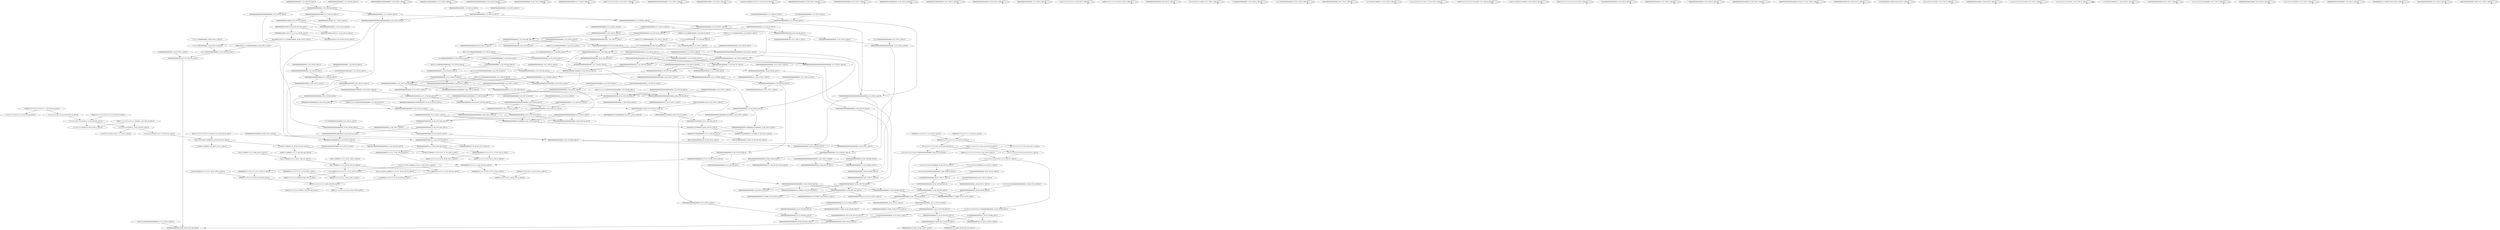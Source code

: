digraph G {
    "00000000010000000011010_20-42_COV:200_LEN:23" -> "0000100000000110100_25-43_COV:211_LEN:19";
    "1001111000001111111_29-47_COV:155_LEN:19" -> "0011110000011111111_30-48_COV:157_LEN:19";
    "1000000000000000000000_1-24_COV:19_LEN:22" -> "0000000000000000000000_5-28_COV:53_LEN:22";
    "1111100000000000000_9-27_COV:402_LEN:19" -> "1111000000000000000000_10-32_COV:24_LEN:22";
    "1111100000000000000_9-27_COV:402_LEN:19" -> "1111000000000000000_10-28_COV:403_LEN:19";
    "1111111100000000000_30-48_COV:11_LEN:19" -> "1111111000000000000_31-49_COV:75_LEN:19";
    "0000000000000000000000_10-32_COV:15_LEN:22" -> "0000000000000000000000000000_14-42_COV:22_LEN:28";
    "0000000001111111111111_32-54_COV:11_LEN:22" -> "0000011111111111111_36-55_COV:11_LEN:19";
    "0000000001111111111111_32-54_COV:11_LEN:22" -> "0000011111111111110000_36-58_COV:13_LEN:22";
    "100011111111111000000000000000000_1-33_COV:64_LEN:33" -> "0000000000000000000_16-34_COV:1233_LEN:19";
    "100011111111111000000000000000000_1-33_COV:64_LEN:33" -> "00000000000000000000000000000000_16-48_COV:30_LEN:32";
    "100001111111100000000000_1-24_COV:247_LEN:24" -> "1111111000000000000_7-25_COV:340_LEN:19";
    "0000000000000000000_11-29_COV:737_LEN:19" -> "0000000000000000000_12-30_COV:703_LEN:19";
    "0000000000000000000_11-29_COV:737_LEN:19" -> "00000000000000000000_12-32_COV:60_LEN:20";
    "0000000000000100000000000_15-39_COV:11_LEN:25" -> "0000000000000100000000000_15-39_COV:11_LEN:25";
    "1000000000000000000_14-33_COV:11_LEN:19" -> "0000000000000000000_16-34_COV:1233_LEN:19";
    "1000000000000000000_14-33_COV:11_LEN:19" -> "00000000000000000000000000000000_16-48_COV:30_LEN:32";
    "0000000000000000000_4-22_COV:601_LEN:19" -> "000000000000000000000000000000000000_5-41_COV:21_LEN:36";
    "0000000000000000000_4-22_COV:601_LEN:19" -> "0000000000000000000_5-23_COV:1007_LEN:19";
    "0000000000000000000_29-47_COV:711_LEN:19" -> "0000000000000000000_30-48_COV:726_LEN:19";
    "1001000000000000000000_1-24_COV:22_LEN:22" -> "0000000000000000000000_5-28_COV:53_LEN:22";
    "0000011111111111111110110_3-28_COV:13_LEN:25" -> "111111111111110110101_11-31_COV:157_LEN:21";
    "0000100000000110100_25-43_COV:211_LEN:19" -> "000100000000110100000_26-46_COV:214_LEN:21";
    "0000100000000110100_25-43_COV:211_LEN:19" -> "00010000000011010000000001110_26-55_COV:14_LEN:29";
    "000000000000000000000000_22-46_COV:59_LEN:24" -> "0000000000000000000_29-47_COV:711_LEN:19";
    "0010000000000000000_29-47_COV:12_LEN:19" -> "0100000000000000000_30-48_COV:188_LEN:19";
    "000000011000000000001_31-52_COV:13_LEN:21" -> "000000011000000000001_31-52_COV:13_LEN:21";
    "100001111111000000000000000_1-28_COV:25_LEN:27" -> "1110000000000000000_11-29_COV:439_LEN:19";
    "1000000001000000000000000_4-28_COV:20_LEN:25" -> "1000000001000000000000000_4-28_COV:20_LEN:25";
    "0000000000000000000_17-35_COV:1225_LEN:19" -> "0000000000000000000_18-36_COV:1175_LEN:19";
    "0000000000000000000_17-35_COV:1225_LEN:19" -> "00000000000000000010_18-37_COV:12_LEN:20";
    "1000000000000000000_4-23_COV:13_LEN:19" -> "0000000000000000000_5-24_COV:31_LEN:19";
    "000000000000000000000000000000_5-35_COV:29_LEN:30" -> "0000000000000000000_18-36_COV:1175_LEN:19";
    "000000000000000000000000000000_5-35_COV:29_LEN:30" -> "00000000000000000010_18-37_COV:12_LEN:20";
    "00000000000000000010_36-55_COV:20_LEN:20" -> "000000000000000010000_38-58_COV:140_LEN:21";
    "00000000000000000000_14-34_COV:11_LEN:20" -> "00000000000000000000_14-34_COV:11_LEN:20";
    "1000000000000000000_13-31_COV:471_LEN:19" -> "000000000000000000100000000_14-40_COV:14_LEN:27";
    "1000000000000000000_13-31_COV:471_LEN:19" -> "0000000000000000000000000000000000_14-48_COV:18_LEN:34";
    "1000000000000000000_13-31_COV:471_LEN:19" -> "0000000000000000000_14-32_COV:1156_LEN:19";
    "00000000000000000000000_14-37_COV:96_LEN:23" -> "00000000000000000000_19-39_COV:84_LEN:20";
    "000000000000000000000_6-27_COV:11_LEN:21" -> "000000000000000000000_6-27_COV:11_LEN:21";
    "0000000000000000001101000000_20-47_COV:15_LEN:28" -> "0000000011010000000_30-48_COV:252_LEN:19";
    "1000000000000000010_37-55_COV:123_LEN:19" -> "000000000000000010000_38-58_COV:140_LEN:21";
    "000011010111111000000000000_22-49_COV:15_LEN:27" -> "11111100000000000000001_32-54_COV:105_LEN:23";
    "11111111111101111110_9-28_COV:129_LEN:20" -> "11111111110111111010011_11-33_COV:161_LEN:23";
    "0000000000000000000_27-45_COV:633_LEN:19" -> "0000000000000000000_28-46_COV:653_LEN:19";
    "0000000000111111111_31-49_COV:145_LEN:19" -> "0000000001111111110111_32-53_COV:13_LEN:22";
    "0000000000111111111_31-49_COV:145_LEN:19" -> "000000000111111111111_32-52_COV:121_LEN:21";
    "00011111111111110111111010011110_4-36_COV:16_LEN:32" -> "1101111110100111100000111_19-43_COV:152_LEN:25";
    "00011111111111110111_4-24_COV:11_LEN:20" -> "00011111111111110111_4-24_COV:11_LEN:20";
    "11111111110111111010011_11-33_COV:161_LEN:23" -> "1111101111110100111_16-34_COV:161_LEN:19";
    "11111111110111111010011_11-33_COV:161_LEN:23" -> "1111101111110100110_16-34_COV:12_LEN:19";
    "0100000000000000000_30-48_COV:188_LEN:19" -> "1000000000000000000_31-49_COV:204_LEN:19";
    "1100111100000111111_28-46_COV:15_LEN:19" -> "1001111000001111111_29-47_COV:155_LEN:19";
    "000000000000000000000000000000000000_5-41_COV:21_LEN:36" -> "0000000000000000000_24-42_COV:658_LEN:19";
    "000000000000000000000000000000000000_5-41_COV:21_LEN:36" -> "00000000000000000000000000_24-50_COV:11_LEN:26";
    "0000000000000100000000000_27-52_COV:11_LEN:25" -> "0000000000000100000000000_27-52_COV:11_LEN:25";
    "0000010000000011010_23-42_COV:11_LEN:19" -> "0000100000000110100_25-43_COV:211_LEN:19";
    "0000000000000000000_20-38_COV:1106_LEN:19" -> "0000000000000000000_21-40_COV:12_LEN:19";
    "0000000000000000000_20-38_COV:1106_LEN:19" -> "0000000000000000000_21-39_COV:1104_LEN:19";
    "0000000000000000000_2-21_COV:24_LEN:19" -> "0000000000000000000_4-22_COV:601_LEN:19";
    "0000000000000000000_2-21_COV:24_LEN:19" -> "000000000000000000000000000000000000_4-40_COV:22_LEN:36";
    "0000000001111111110111_32-53_COV:13_LEN:22" -> "0000011111111101111_36-54_COV:21_LEN:19";
    "000000000000000000000000000_9-37_COV:22_LEN:27" -> "0000000000000000001101000000_20-47_COV:15_LEN:28";
    "000000000000000000000000000_9-37_COV:22_LEN:27" -> "0000000000000000000_20-38_COV:1106_LEN:19";
    "000000000000000000000000000_9-37_COV:22_LEN:27" -> "0000000000000000000000000000_20-48_COV:19_LEN:28";
    "0000000000000100000_5-23_COV:11_LEN:19" -> "0000000000000100000_5-23_COV:11_LEN:19";
    "0000000000000000000_10-28_COV:935_LEN:19" -> "0000000000000000000_11-29_COV:737_LEN:19";
    "0000000000000000000_10-28_COV:935_LEN:19" -> "000000000000000000100_11-31_COV:219_LEN:21";
    "0000000000000000000_10-28_COV:935_LEN:19" -> "000000000000000000000000000000000000_11-47_COV:22_LEN:36";
    "0000000000000000000000_5-27_COV:118_LEN:22" -> "0000000000000000000_9-28_COV:107_LEN:19";
    "0000000000000000000000_5-27_COV:118_LEN:22" -> "0000000000000000001_9-29_COV:12_LEN:19";
    "000000000000000000000000000000000000_4-40_COV:22_LEN:36" -> "000000000000000000111_23-43_COV:190_LEN:21";
    "000000000000000000000000000000000000_4-40_COV:22_LEN:36" -> "0000000000000000000_23-41_COV:660_LEN:19";
    "1010000000000000000_29-47_COV:177_LEN:19" -> "0100000000000000000_30-48_COV:188_LEN:19";
    "0000000000000000000_9-28_COV:107_LEN:19" -> "00000000000000000010000000_10-36_COV:37_LEN:26";
    "0000000000000000000_9-28_COV:107_LEN:19" -> "0000000000000000000000_10-32_COV:68_LEN:22";
    "1000000000000000000_4-23_COV:13_LEN:19" -> "00000000000000000000000_5-28_COV:32_LEN:23";
    "010011000000111111111111_28-52_COV:13_LEN:24" -> "0000001111111111111_35-53_COV:132_LEN:19";
    "111010011000000111111111_25-49_COV:12_LEN:24" -> "111010011000000111111111_25-49_COV:12_LEN:24";
    "1000011111111000000000000000000_1-32_COV:36_LEN:31" -> "0000000000000000000000_14-36_COV:122_LEN:22";
    "01111000001111111111111_31-54_COV:13_LEN:23" -> "0000011111111111111_36-55_COV:11_LEN:19";
    "01111000001111111111111_31-54_COV:13_LEN:23" -> "0000011111111111110000_36-58_COV:13_LEN:22";
    "0000000000000000000_1-20_COV:16_LEN:19" -> "0000000000000000000_2-21_COV:24_LEN:19";
    "0000000000000000000000_6-28_COV:29_LEN:22" -> "0000000000000000000000_10-32_COV:15_LEN:22";
    "0000000000000000000000_6-28_COV:29_LEN:22" -> "000000000000000000100_10-31_COV:11_LEN:21";
    "1000000000000000000_1-20_COV:30_LEN:19" -> "000000000000000000000_2-23_COV:54_LEN:21";
    "000000000000100000000_19-39_COV:11_LEN:21" -> "000000000000100000000_19-39_COV:11_LEN:21";
    "0000000000001000011010_9-30_COV:106_LEN:22" -> "00000000100001101011111_13-35_COV:80_LEN:23";
    "0000000000001000011010_9-30_COV:106_LEN:22" -> "0000000010000110101111_13-35_COV:13_LEN:22";
    "1100000000000000000_12-30_COV:447_LEN:19" -> "1000000000000000000_13-31_COV:471_LEN:19";
    "000000000000000000000_34-55_COV:11_LEN:21" -> "000000000000000000000_34-55_COV:11_LEN:21";
    "0000000000010000000000_14-35_COV:13_LEN:22" -> "0000000000010000000000_14-35_COV:13_LEN:22";
    "0000000000100000000000_16-37_COV:11_LEN:22" -> "0000000000100000000000_16-37_COV:11_LEN:22";
    "0000000000000000000_3-21_COV:445_LEN:19" -> "0000000000000000000_4-22_COV:601_LEN:19";
    "0000000000000000000_3-21_COV:445_LEN:19" -> "000000000000000000000000000000000000_4-40_COV:22_LEN:36";
    "0000111111111111111101_4-26_COV:13_LEN:22" -> "11111111111111110110_9-28_COV:151_LEN:20";
    "0000111111111111111101_4-26_COV:13_LEN:22" -> "111111111111111101111100000000000000000_9-48_COV:16_LEN:39";
    "0000000000000000000000_14-36_COV:122_LEN:22" -> "0000000000000000000_19-37_COV:1279_LEN:19";
    "0000000000000000000000_14-36_COV:122_LEN:22" -> "00000000000000000000000000000_19-48_COV:14_LEN:29";
    "1000000000000000000_31-49_COV:204_LEN:19" -> "000000000000000000111110000_32-58_COV:56_LEN:27";
    "1000000000000000000_31-49_COV:204_LEN:19" -> "0000000000000000000_32-50_COV:618_LEN:19";
    "000011111111111110111111010011_3-33_COV:16_LEN:30" -> "1111101111110100111_16-34_COV:161_LEN:19";
    "000011111111111110111111010011_3-33_COV:16_LEN:30" -> "1111101111110100110_16-34_COV:12_LEN:19";
    "1000000000000000000_5-23_COV:16_LEN:19" -> "0000000000000000000000_6-28_COV:29_LEN:22";
    "1000000000000000000_5-23_COV:16_LEN:19" -> "0000000000000000000_6-24_COV:1031_LEN:19";
    "111000000000000000000_33-53_COV:15_LEN:21" -> "00000000000000000010_36-55_COV:20_LEN:20";
    "111000000000000000000_33-53_COV:15_LEN:21" -> "00000000000000000000000_36-58_COV:226_LEN:23";
    "000000000000000000100000000_22-48_COV:221_LEN:27" -> "00000000010000000000_31-50_COV:223_LEN:20";
    "00000000000000010000000_14-36_COV:219_LEN:23" -> "0000000000100000000_19-37_COV:246_LEN:19";
    "0000000000000000000_16-34_COV:1233_LEN:19" -> "0000000000000000000_17-35_COV:1225_LEN:19";
    "0000000000000000000_16-34_COV:1233_LEN:19" -> "00000000000000000000000_17-40_COV:19_LEN:23";
    "00000000000000000000_19-39_COV:11_LEN:20" -> "00000000000000000000_19-39_COV:11_LEN:20";
    "1001000000000000000000_1-23_COV:22_LEN:22" -> "0000000000000000000000_5-27_COV:118_LEN:22";
    "0000000000100000000_3-21_COV:11_LEN:19" -> "0000000000100000000_3-21_COV:11_LEN:19";
    "0000000110100000000001_31-52_COV:245_LEN:22" -> "000110100000000001110000_35-58_COV:223_LEN:24";
    "0000000110100000000001_31-52_COV:245_LEN:22" -> "000110100000000001100_35-56_COV:15_LEN:21";
    "0111111111111011111_6-26_COV:11_LEN:19" -> "0111111111111011111_6-26_COV:11_LEN:19";
    "0000001111111111111_35-53_COV:132_LEN:19" -> "0000011111111111111_36-54_COV:283_LEN:19";
    "0000000000000000000_31-49_COV:464_LEN:19" -> "000000000000000000111110000_32-58_COV:56_LEN:27";
    "0000000000000000000_31-49_COV:464_LEN:19" -> "0000000000000000000_32-50_COV:618_LEN:19";
    "00000000000000000000000_3-26_COV:20_LEN:23" -> "000000000000000000000000000000000000_9-45_COV:22_LEN:36";
    "00000000000000000000000_3-26_COV:20_LEN:23" -> "0000000000000000000_9-27_COV:1028_LEN:19";
    "0001111000001111111_29-47_COV:11_LEN:19" -> "0011110000011111111_30-48_COV:157_LEN:19";
    "0000011101111111110_36-55_COV:11_LEN:19" -> "0000011101111111110_36-55_COV:11_LEN:19";
    "11000000000000000000_12-32_COV:38_LEN:20" -> "00000000000000000000000_14-37_COV:96_LEN:23";
    "001111111111111111101_6-26_COV:164_LEN:21" -> "11111111111111110110_9-28_COV:151_LEN:20";
    "001111111111111111101_6-26_COV:164_LEN:21" -> "111111111111111101111100000000000000000_9-48_COV:16_LEN:39";
    "00000000000000000010000000_10-36_COV:37_LEN:26" -> "0000000000100000000_19-37_COV:246_LEN:19";
    "00000000000000000000000000000_3-32_COV:18_LEN:29" -> "0000000000000000000000000_14-39_COV:38_LEN:25";
    "1101001111000001111_26-44_COV:142_LEN:19" -> "10100111100000111111_27-46_COV:140_LEN:20";
    "1101001111000001111_26-44_COV:142_LEN:19" -> "101001111000001111111111111_27-54_COV:13_LEN:27";
    "11111100000000000000001_32-54_COV:105_LEN:23" -> "1000000000000000010_37-55_COV:123_LEN:19";
    "0000000000000000000_18-36_COV:1175_LEN:19" -> "0000000000000000000_19-37_COV:1279_LEN:19";
    "0000000000000000000_18-36_COV:1175_LEN:19" -> "00000000000000000000000000000_19-48_COV:14_LEN:29";
    "0100000000000000001_36-54_COV:11_LEN:19" -> "1000000000000000010_37-55_COV:123_LEN:19";
    "1000000111111111111_1-19_COV:23_LEN:19" -> "0000001111111111111111_2-23_COV:132_LEN:22";
    "0000000000000000000_18-37_COV:11_LEN:19" -> "0000000000000000001101000000_20-47_COV:15_LEN:28";
    "0000000000000000000_18-37_COV:11_LEN:19" -> "0000000000000000000_20-38_COV:1106_LEN:19";
    "0000000000000000000_18-37_COV:11_LEN:19" -> "0000000000000000000000000000_20-48_COV:19_LEN:28";
    "00000000000000000000000_14-37_COV:97_LEN:23" -> "000000000000000000000_19-40_COV:84_LEN:21";
    "1111110110101000000000000000_19-46_COV:150_LEN:28" -> "1010000000000000000_29-47_COV:177_LEN:19";
    "0000000000000000000_28-46_COV:653_LEN:19" -> "0000000000000000000_29-47_COV:711_LEN:19";
    "0000000000000000000000_3-25_COV:16_LEN:22" -> "000000000000000000100_8-28_COV:17_LEN:21";
    "0000000000000000000000_3-25_COV:16_LEN:22" -> "00000000000000000000_8-28_COV:19_LEN:20";
    "0000000000000000000000_3-25_COV:16_LEN:22" -> "0000000000000000000_8-26_COV:1036_LEN:19";
    "000000000000000000111_23-43_COV:190_LEN:21" -> "0000000000000001111_26-44_COV:164_LEN:19";
    "000000000000000000111_23-43_COV:190_LEN:21" -> "0000000000000001110_26-44_COV:19_LEN:19";
    "0000000000000001111_26-44_COV:164_LEN:19" -> "0000000000000011111111_27-48_COV:148_LEN:22";
    "0000000000000001111_26-44_COV:164_LEN:19" -> "000000000000001111111111111_27-54_COV:15_LEN:27";
    "0000000000000000000_8-28_COV:11_LEN:19" -> "0000000000000000000_8-28_COV:11_LEN:19";
    "11111000000000000000000_9-32_COV:15_LEN:23" -> "0000000000000000000000000_14-39_COV:38_LEN:25";
    "1111111101111110100_12-31_COV:11_LEN:19" -> "1111111101111110100_12-31_COV:11_LEN:19";
    "0000000000000000000000_14-37_COV:13_LEN:22" -> "00000000000000000000_19-39_COV:84_LEN:20";
    "0000000000000000000_24-42_COV:658_LEN:19" -> "0000000000000000000_25-43_COV:661_LEN:19";
    "1110000000000000000_11-30_COV:11_LEN:19" -> "1110000000000000000_11-30_COV:11_LEN:19";
    "1111100000000000000010_33-55_COV:12_LEN:22" -> "1111100000000000000010_33-55_COV:12_LEN:22";
    "0000100000000000000_29-47_COV:11_LEN:19" -> "0000100000000000000_29-47_COV:11_LEN:19";
    "1000000000000000000_4-23_COV:12_LEN:19" -> "000000000000000000000000000000_5-35_COV:29_LEN:30";
    "1111101001110000011_23-42_COV:11_LEN:19" -> "1111101001110000011_23-42_COV:11_LEN:19";
    "1000000000000000000_1-19_COV:167_LEN:19" -> "0000000000000000000_2-20_COV:356_LEN:19";
    "0000000000000000000_30-49_COV:28_LEN:19" -> "000000000000000000111110000_32-58_COV:56_LEN:27";
    "0000000000000000000_30-49_COV:28_LEN:19" -> "0000000000000000000_32-50_COV:618_LEN:19";
    "00000000000000000000_3-23_COV:15_LEN:20" -> "0000000000000000000_5-24_COV:31_LEN:19";
    "0000011111111111111_36-54_COV:283_LEN:19" -> "0000111111111111110000_37-58_COV:140_LEN:22";
    "0000011111111111111_36-54_COV:283_LEN:19" -> "0000111111111111111110_37-58_COV:85_LEN:22";
    "1101111110100111100000111_19-43_COV:152_LEN:25" -> "1101001111000001110_26-44_COV:11_LEN:19";
    "1101111110100111100000111_19-43_COV:152_LEN:25" -> "1101001111000001111_26-44_COV:142_LEN:19";
    "000000000000000000000000_3-27_COV:18_LEN:24" -> "0000000000000000000_10-28_COV:935_LEN:19";
    "000000000000000000000000_3-27_COV:18_LEN:24" -> "0000000000000000000000_10-32_COV:59_LEN:22";
    "000000000000000000000000_3-27_COV:18_LEN:24" -> "0000000000000000001_10-29_COV:62_LEN:19";
    "0000000000000000000000_5-28_COV:53_LEN:22" -> "000000000000000000000000000_9-37_COV:22_LEN:27";
    "0000000000000000000000_5-28_COV:53_LEN:22" -> "000000000000000000100000000_9-37_COV:20_LEN:27";
    "0000000000000000000_30-48_COV:726_LEN:19" -> "0000000000000000000_31-49_COV:464_LEN:19";
    "0000000000000000000_30-48_COV:726_LEN:19" -> "0000000000000000001_31-49_COV:256_LEN:19";
    "0000000000000000000_30-48_COV:726_LEN:19" -> "000000000000000000111110000_31-58_COV:19_LEN:27";
    "0000000000000000000_30-48_COV:726_LEN:19" -> "0000000000000000000_31-50_COV:11_LEN:19";
    "101111110100111000001111111111_20-50_COV:13_LEN:30" -> "111000001111111111111_33-53_COV:145_LEN:21";
    "0000000000000001111000_36-57_COV:233_LEN:22" -> "0000000000011110001_40-58_COV:47_LEN:19";
    "0000000000000001111000_36-57_COV:233_LEN:22" -> "0000000000011110000_40-58_COV:154_LEN:19";
    "0000000000000000000_26-44_COV:636_LEN:19" -> "0000000000000000000_27-45_COV:633_LEN:19";
    "0000000000000000000_26-44_COV:636_LEN:19" -> "0000000000000000000000_27-49_COV:15_LEN:22";
    "0000000000000000000_13-31_COV:691_LEN:19" -> "000000000000000000100000000_14-40_COV:14_LEN:27";
    "0000000000000000000_13-31_COV:691_LEN:19" -> "0000000000000000000000000000000000_14-48_COV:18_LEN:34";
    "0000000000000000000_13-31_COV:691_LEN:19" -> "0000000000000000000_14-32_COV:1156_LEN:19";
    "00000000100001101011111_13-35_COV:80_LEN:23" -> "0001000011010111110_18-36_COV:18_LEN:19";
    "00000000100001101011111_13-35_COV:80_LEN:23" -> "0001000011010111111100000000000_18-48_COV:57_LEN:31";
    "0000000000000000000_5-23_COV:1007_LEN:19" -> "0000000000000000000000_6-28_COV:29_LEN:22";
    "0000000000000000000_5-23_COV:1007_LEN:19" -> "0000000000000000000_6-24_COV:1031_LEN:19";
    "0000000000000000000_7-25_COV:1048_LEN:19" -> "000000000000000000100_8-28_COV:17_LEN:21";
    "0000000000000000000_7-25_COV:1048_LEN:19" -> "00000000000000000000_8-28_COV:19_LEN:20";
    "0000000000000000000_7-25_COV:1048_LEN:19" -> "0000000000000000000_8-26_COV:1036_LEN:19";
    "11111111111011010100000_14-36_COV:129_LEN:23" -> "1111110110101000000000000000_19-46_COV:150_LEN:28";
    "0000000000000000000_12-30_COV:703_LEN:19" -> "0000000000000000000_13-31_COV:691_LEN:19";
    "0000000000000000000_12-30_COV:703_LEN:19" -> "000000000000000000000000000000000_13-46_COV:17_LEN:33";
    "1111111110111111110111_12-34_COV:12_LEN:22" -> "1111111110111111110111_12-34_COV:12_LEN:22";
    "0000000011010000000_30-48_COV:252_LEN:19" -> "0000000110100000001111110000_31-58_COV:21_LEN:28";
    "0000000011010000000_30-48_COV:252_LEN:19" -> "0000000110100000000001_31-52_COV:245_LEN:22";
    "0000000000000000000000_30-52_COV:15_LEN:22" -> "0000000000000000000_35-53_COV:268_LEN:19";
    "00000000000000000011111111_22-48_COV:16_LEN:26" -> "0000000000111111111_31-49_COV:145_LEN:19";
    "0000000000000000000_33-51_COV:383_LEN:19" -> "0000000000000000000_34-52_COV:264_LEN:19";
    "0000000000000000000_33-51_COV:383_LEN:19" -> "0000000000000000001110000_34-58_COV:94_LEN:25";
    "1111110000000000000_8-26_COV:366_LEN:19" -> "1111100000000000000_9-27_COV:402_LEN:19";
    "000001000000000000000000_5-28_COV:13_LEN:24" -> "0000000000000000000_11-29_COV:737_LEN:19";
    "000001000000000000000000_5-28_COV:13_LEN:24" -> "000000000000000000100_11-31_COV:219_LEN:21";
    "000001000000000000000000_5-28_COV:13_LEN:24" -> "000000000000000000000000000000000000_11-47_COV:22_LEN:36";
    "00000000000100000000_28-48_COV:12_LEN:20" -> "00000000010000000000_31-50_COV:223_LEN:20";
    "0000000000000000000000_14-37_COV:12_LEN:22" -> "000000000000000000000_19-40_COV:84_LEN:21";
    "0000000000000000000000000000_14-42_COV:22_LEN:28" -> "0000000000000000000_25-43_COV:661_LEN:19";
    "111111111111110110101_11-31_COV:157_LEN:21" -> "11111111111011010100000_14-36_COV:129_LEN:23";
    "111111111111110110101_11-31_COV:157_LEN:21" -> "1111111111101101011111000000000000000_14-50_COV:48_LEN:37";
    "1111000000000000000000_10-32_COV:24_LEN:22" -> "00000000000000000000000_14-37_COV:97_LEN:23";
    "11111111111111110110_9-28_COV:151_LEN:20" -> "111111111111110110101_11-31_COV:157_LEN:21";
    "0000011111111111111110110101_3-31_COV:14_LEN:28" -> "0000011111111111111110110101_3-31_COV:14_LEN:28";
    "0000000111111111111_1-19_COV:52_LEN:19" -> "0000001111111111111111_2-23_COV:132_LEN:22";
    "0000000000000000000_23-41_COV:660_LEN:19" -> "0000000000000000000_24-42_COV:658_LEN:19";
    "0000000000000000000_23-41_COV:660_LEN:19" -> "00000000000000000000000000_24-50_COV:11_LEN:26";
    "11111000000000000000000_9-32_COV:13_LEN:23" -> "0000000000000000000000000000_14-42_COV:22_LEN:28";
    "11110111111010011110_17-36_COV:151_LEN:20" -> "1101111110100111100000111_19-43_COV:152_LEN:25";
    "0000000000000000000_21-40_COV:70_LEN:19" -> "00000000000000000011111111_22-48_COV:16_LEN:26";
    "0000000000000000000_21-40_COV:70_LEN:19" -> "00000000000000000000000000_22-48_COV:50_LEN:26";
    "0000000000000000000_19-37_COV:1279_LEN:19" -> "0000000000000000001101000000_20-47_COV:15_LEN:28";
    "0000000000000000000_19-37_COV:1279_LEN:19" -> "0000000000000000000_20-38_COV:1106_LEN:19";
    "0000000000000000000_19-37_COV:1279_LEN:19" -> "0000000000000000000000000000_20-48_COV:19_LEN:28";
    "11111111011010100000_16-36_COV:11_LEN:20" -> "1111110110101000000000000000_19-46_COV:150_LEN:28";
    "1110000000000000000_11-29_COV:439_LEN:19" -> "1100000000000000000_12-30_COV:447_LEN:19";
    "1110000000000000000_11-29_COV:439_LEN:19" -> "11000000000000000000_12-32_COV:38_LEN:20";
    "00000000000000000100000000110100000_11-46_COV:21_LEN:35" -> "1000000001101000000_29-47_COV:240_LEN:19";
    "1111000000000000000_10-28_COV:403_LEN:19" -> "1110000000000000000_11-29_COV:439_LEN:19";
    "111011111010011110000011_18-42_COV:11_LEN:24" -> "111011111010011110000011_18-42_COV:11_LEN:24";
    "1111101111110100111_16-34_COV:161_LEN:19" -> "11110111111010011100_17-37_COV:12_LEN:20";
    "1111101111110100111_16-34_COV:161_LEN:19" -> "11110111111010011110_17-36_COV:151_LEN:20";
    "000011111111111111110_4-25_COV:11_LEN:21" -> "000011111111111111110_4-25_COV:11_LEN:21";
    "00100000000000000000_5-24_COV:12_LEN:20" -> "00100000000000000000_5-24_COV:12_LEN:20";
    "0000000000000001000_15-33_COV:11_LEN:19" -> "0000000000000001000_15-33_COV:11_LEN:19";
    "1111111000000000000_7-25_COV:340_LEN:19" -> "1111110000000000000_8-26_COV:366_LEN:19";
    "1111111000000000000_7-25_COV:340_LEN:19" -> "1111110000000000000_8-27_COV:11_LEN:19";
    "0000000000000000000000000_14-39_COV:38_LEN:25" -> "000000000000000000100000000_22-48_COV:221_LEN:27";
    "0000000000000000000000000_14-39_COV:38_LEN:25" -> "0000000000000000000_22-40_COV:853_LEN:19";
    "0000000000000000001_31-49_COV:256_LEN:19" -> "00000000000000000111110_32-55_COV:13_LEN:23";
    "0000000000000000001_31-49_COV:256_LEN:19" -> "000000000000000001011110000_32-58_COV:25_LEN:27";
    "0000000000000000001_31-49_COV:256_LEN:19" -> "000000000000000001111110000_32-58_COV:215_LEN:27";
    "000000000000000000000000000000_3-33_COV:19_LEN:30" -> "0000000000000000000_16-34_COV:1233_LEN:19";
    "000000000000000000000000000000_3-33_COV:19_LEN:30" -> "00000000000000000000000000000000_16-48_COV:30_LEN:32";
    "000000000000000000000000000_5-32_COV:17_LEN:27" -> "0000000000000000001000000000_15-42_COV:14_LEN:28";
    "000000000000000000000000000_5-32_COV:17_LEN:27" -> "0000000000000000000_15-33_COV:1168_LEN:19";
    "000000000000000000000000000_5-32_COV:17_LEN:27" -> "000000000000000000000_15-36_COV:12_LEN:21";
    "100001111111000000000000_1-25_COV:21_LEN:24" -> "1111110000000000000_8-26_COV:366_LEN:19";
    "100001111111000000000000_1-25_COV:21_LEN:24" -> "1111110000000000000_8-27_COV:11_LEN:19";
    "0000000000000000000_22-40_COV:853_LEN:19" -> "000000000000000000111_23-43_COV:190_LEN:21";
    "0000000000000000000_22-40_COV:853_LEN:19" -> "0000000000000000000_23-41_COV:660_LEN:19";
    "10100111100000111111_27-46_COV:140_LEN:20" -> "1001111000001111111_29-47_COV:155_LEN:19";
    "0000000000000000000_14-33_COV:12_LEN:19" -> "0000000000000000000_14-33_COV:12_LEN:19";
    "11111101101000000000000000000_19-48_COV:16_LEN:29" -> "0000000000000000000_30-49_COV:28_LEN:19";
    "0000000000000100001_8-26_COV:134_LEN:19" -> "0000000000001000011010_9-30_COV:106_LEN:22";
    "0000000000000100001_8-26_COV:134_LEN:19" -> "00000000000010000111_9-29_COV:15_LEN:20";
    "000100000000110100000_26-46_COV:214_LEN:21" -> "1000000001101000000_29-47_COV:240_LEN:19";
    "000000000000001000000_14-36_COV:11_LEN:21" -> "000000000000001000000_14-36_COV:11_LEN:21";
    "0000000000000000000000_10-32_COV:59_LEN:22" -> "00000000000000000000000_14-37_COV:97_LEN:23";
    "100100000000000000000_1-21_COV:127_LEN:21" -> "1000000000000000000_4-22_COV:362_LEN:19";
    "0000000000100000000_19-37_COV:246_LEN:19" -> "00000000010000000011010_20-42_COV:200_LEN:23";
    "0000000000100000000_19-37_COV:246_LEN:19" -> "00000000010000000000_20-39_COV:16_LEN:20";
    "0000000000100000000_19-37_COV:246_LEN:19" -> "00000000010000000010100000000001110_20-55_COV:14_LEN:35";
    "00000000000000000100001101011111_3-35_COV:22_LEN:32" -> "00000000000000000100001101011111_3-35_COV:22_LEN:32";
    "0001111111000000000000000000_3-31_COV:18_LEN:28" -> "000000000000000000100000000_14-40_COV:14_LEN:27";
    "0001111111000000000000000000_3-31_COV:18_LEN:28" -> "0000000000000000000000000000000000_14-48_COV:18_LEN:34";
    "0001111111000000000000000000_3-31_COV:18_LEN:28" -> "0000000000000000000_14-32_COV:1156_LEN:19";
    "00000000000000000000_3-23_COV:19_LEN:20" -> "000000000000000000000000000000_5-35_COV:29_LEN:30";
    "00000000000100001010_10-30_COV:11_LEN:20" -> "00000000000100001010_10-30_COV:11_LEN:20";
    "11010000000001110000_38-58_COV:11_LEN:20" -> "11010000000001110000_38-58_COV:11_LEN:20";
    "1111111101111101001_13-32_COV:11_LEN:19" -> "1111111101111101001_13-32_COV:11_LEN:19";
    "0000000000001000000_18-36_COV:11_LEN:19" -> "0000000000001000000_18-36_COV:11_LEN:19";
    "0001111110000000000000000_3-29_COV:19_LEN:25" -> "1100000000000000000_12-30_COV:447_LEN:19";
    "0001111110000000000000000_3-29_COV:19_LEN:25" -> "11000000000000000000_12-32_COV:38_LEN:20";
    "1111111111111110110101_9-31_COV:11_LEN:22" -> "1111111111111110110101_9-31_COV:11_LEN:22";
    "0011110000011111111_30-48_COV:157_LEN:19" -> "01111000001111111111111_31-54_COV:13_LEN:23";
    "0011110000011111111_30-48_COV:157_LEN:19" -> "01111000001111111111_31-50_COV:141_LEN:20";
    "0000001111111111111111_2-23_COV:132_LEN:22" -> "00111111111111111101_6-26_COV:11_LEN:20";
    "0000001111111111111111_2-23_COV:132_LEN:22" -> "001111111111111111101_6-26_COV:164_LEN:21";
    "0000111111111111101111110_3-28_COV:15_LEN:25" -> "11111111110111111010011_11-33_COV:161_LEN:23";
    "111111111111110110101_10-31_COV:11_LEN:21" -> "111111111111110110101_10-31_COV:11_LEN:21";
    "10000111111100000000000_1-24_COV:18_LEN:23" -> "1111111000000000000_7-25_COV:340_LEN:19";
    "111000001111111111111_33-53_COV:145_LEN:21" -> "0000011111111111111_36-54_COV:283_LEN:19";
    "00000000000000000000000000000000_16-48_COV:30_LEN:32" -> "0000000000000000000000_30-52_COV:15_LEN:22";
    "00000000000000000000000000000000_16-48_COV:30_LEN:32" -> "000000000000000000111_30-51_COV:11_LEN:21";
    "1000001111111110111_35-53_COV:11_LEN:19" -> "0000011111111101111_36-54_COV:21_LEN:19";
    "0000000000000000000_35-53_COV:268_LEN:19" -> "00000000000000000010_36-55_COV:20_LEN:20";
    "0000000000000000000_35-53_COV:268_LEN:19" -> "00000000000000000000000_36-58_COV:226_LEN:23";
    "0000000000000000000_4-23_COV:16_LEN:19" -> "00000000000000000000000_5-28_COV:32_LEN:23";
    "0000000000000000000_32-50_COV:618_LEN:19" -> "0000000000000000000_33-52_COV:11_LEN:19";
    "0000000000000000000_32-50_COV:618_LEN:19" -> "0000000000000000000_33-51_COV:383_LEN:19";
    "0000000000000000000_32-50_COV:618_LEN:19" -> "0000000000000000001_33-51_COV:219_LEN:19";
    "0000000000000000001_33-51_COV:219_LEN:19" -> "0000000000000000011_34-52_COV:204_LEN:19";
    "0000000000000000001_33-51_COV:219_LEN:19" -> "000000000000000001110000_34-58_COV:14_LEN:24";
    "000000000000000000000000000000000000_9-45_COV:22_LEN:36" -> "0000000000000000000_28-46_COV:653_LEN:19";
    "01111000001111111111_31-50_COV:141_LEN:20" -> "111000001111111111111_33-53_COV:145_LEN:21";
    "11110100110000001111_24-44_COV:11_LEN:20" -> "11110100110000001111_24-44_COV:11_LEN:20";
    "0000000000000000000_14-32_COV:1156_LEN:19" -> "0000000000000000001000000000_15-42_COV:14_LEN:28";
    "0000000000000000000_14-32_COV:1156_LEN:19" -> "0000000000000000000_15-33_COV:1168_LEN:19";
    "0000000000000000000_14-32_COV:1156_LEN:19" -> "000000000000000000000_15-36_COV:12_LEN:21";
    "1101000000000000000_34-52_COV:11_LEN:19" -> "1101000000000000000_34-52_COV:11_LEN:19";
    "11111111110110101000000_14-37_COV:11_LEN:23" -> "11111111110110101000000_14-37_COV:11_LEN:23";
    "000000000000000000100_11-31_COV:219_LEN:21" -> "00000000000000010000000_14-36_COV:219_LEN:23";
    "1000000000000000000_1-20_COV:11_LEN:19" -> "0000000000000000000_2-21_COV:24_LEN:19";
    "0000000000000011111111_27-48_COV:148_LEN:22" -> "0000000000111111111_31-49_COV:145_LEN:19";
    "1010111110000000000000000010_27-55_COV:17_LEN:28" -> "000000000000000010000_38-58_COV:140_LEN:21";
    "000000000000000000100000000_9-37_COV:20_LEN:27" -> "00000000010000000011010_20-42_COV:200_LEN:23";
    "000000000000000000100000000_9-37_COV:20_LEN:27" -> "00000000010000000000_20-39_COV:16_LEN:20";
    "000000000000000000100000000_9-37_COV:20_LEN:27" -> "00000000010000000010100000000001110_20-55_COV:14_LEN:35";
    "00000000000000000000000000_22-48_COV:50_LEN:26" -> "0000000000000000000_31-49_COV:464_LEN:19";
    "00000000000000000000000000_22-48_COV:50_LEN:26" -> "0000000000000000001_31-49_COV:256_LEN:19";
    "00000000000000000000000000_22-48_COV:50_LEN:26" -> "000000000000000000111110000_31-58_COV:19_LEN:27";
    "00000000000000000000000000_22-48_COV:50_LEN:26" -> "0000000000000000000_31-50_COV:11_LEN:19";
    "101001111000001111111111111_27-54_COV:13_LEN:27" -> "0000011111111111110_36-55_COV:14_LEN:19";
    "101001111000001111111111111_27-54_COV:13_LEN:27" -> "0000011111111111111110_36-58_COV:12_LEN:22";
    "00000000000000100000_25-45_COV:11_LEN:20" -> "00000000000000100000_25-45_COV:11_LEN:20";
    "1111111111111010101_12-31_COV:11_LEN:19" -> "1111111111111010101_12-31_COV:11_LEN:19";
    "0000000000010000000000_7-28_COV:11_LEN:22" -> "0000000000010000000000_7-28_COV:11_LEN:22";
    "000000000000000000000000000000000000_11-47_COV:22_LEN:36" -> "0000000000000000000_30-48_COV:726_LEN:19";
    "0000000000000000000_25-43_COV:661_LEN:19" -> "0000000000000000000_26-44_COV:636_LEN:19";
    "0000000000000000000_25-43_COV:661_LEN:19" -> "0000000000000000000000_26-48_COV:36_LEN:22";
    "000111111100000000000000_3-27_COV:20_LEN:24" -> "1111000000000000000000_10-32_COV:24_LEN:22";
    "000111111100000000000000_3-27_COV:20_LEN:24" -> "1111000000000000000_10-28_COV:403_LEN:19";
    "1000000000000000100_13-31_COV:14_LEN:19" -> "00000000000000010000000_14-36_COV:219_LEN:23";
    "00000000000111110000_38-58_COV:13_LEN:20" -> "00000000000111110000_38-58_COV:13_LEN:20";
    "00000000000000000010000_3-25_COV:133_LEN:23" -> "0000000000000100001_8-27_COV:12_LEN:19";
    "00000000000000000010000_3-25_COV:133_LEN:23" -> "0000000000000100001_8-26_COV:134_LEN:19";
    "001111110100000000000000000_4-30_COV:16_LEN:27" -> "1000000000000000000_13-31_COV:471_LEN:19";
    "000000000111111111111_32-52_COV:121_LEN:21" -> "0000001111111111111_35-53_COV:132_LEN:19";
    "0000000000000000000_21-39_COV:1104_LEN:19" -> "000000000000000000100000000_22-48_COV:221_LEN:27";
    "0000000000000000000_21-39_COV:1104_LEN:19" -> "0000000000000000000_22-40_COV:853_LEN:19";
    "0000000000000000000_8-27_COV:12_LEN:19" -> "0000000000000000000_8-27_COV:12_LEN:19";
    "0000000000000000000_29-48_COV:12_LEN:19" -> "0000000000000000000_30-49_COV:28_LEN:19";
    "111111111111110110101_10-31_COV:11_LEN:21" -> "111111111111110110101_10-31_COV:11_LEN:21";
    "00000000000000000000000000_3-29_COV:21_LEN:26" -> "0000000000000000000_12-30_COV:703_LEN:19";
    "00000000000000000000000000_3-29_COV:21_LEN:26" -> "00000000000000000000_12-32_COV:60_LEN:20";
    "00000000000000000000_12-32_COV:60_LEN:20" -> "00000000000000000000000_14-37_COV:96_LEN:23";
    "1101000000000000000_28-46_COV:14_LEN:19" -> "1010000000000000000_29-47_COV:177_LEN:19";
    "0000000000000000011000000011010000000_11-48_COV:23_LEN:37" -> "0000000110100000001111110000_31-58_COV:21_LEN:28";
    "0000000000000000011000000011010000000_11-48_COV:23_LEN:37" -> "0000000110100000000001_31-52_COV:245_LEN:22";
    "0000000000000000111_35-53_COV:200_LEN:19" -> "0000000000000001110_36-55_COV:12_LEN:19";
    "0000000000000000111_35-53_COV:200_LEN:19" -> "0000000000000001111000_36-57_COV:233_LEN:22";
    "000000000000001111111111111_27-54_COV:15_LEN:27" -> "0000011111111111110_36-55_COV:14_LEN:19";
    "000000000000001111111111111_27-54_COV:15_LEN:27" -> "0000011111111111111110_36-58_COV:12_LEN:22";
    "111111111111111101111100000000000000000_9-48_COV:16_LEN:39" -> "1000000000000000000_31-49_COV:204_LEN:19";
    "0000000000000000000_34-52_COV:264_LEN:19" -> "0000000000000000000_35-53_COV:268_LEN:19";
    "0001000011010111111100000000000_18-48_COV:57_LEN:31" -> "1111111000000000000_31-49_COV:75_LEN:19";
    "0000000000000000000_6-24_COV:1031_LEN:19" -> "0000000000000000001000_7-28_COV:17_LEN:22";
    "0000000000000000000_6-24_COV:1031_LEN:19" -> "0000000000000000000_7-25_COV:1048_LEN:19";
    "00000000000000000000_19-39_COV:84_LEN:20" -> "000000000000000000100_21-42_COV:11_LEN:21";
    "00000000000000000000_19-39_COV:84_LEN:20" -> "0000000000000000000_21-40_COV:70_LEN:19";
    "1000011111110000000000000_1-26_COV:24_LEN:25" -> "1111100000000000000_9-27_COV:402_LEN:19";
    "0000000000000000011_34-52_COV:204_LEN:19" -> "000000000000000011100_35-56_COV:13_LEN:21";
    "0000000000000000011_34-52_COV:204_LEN:19" -> "0000000000000000111_35-53_COV:200_LEN:19";
    "0000000000000000000_5-24_COV:31_LEN:19" -> "0000000000000000001000_7-28_COV:17_LEN:22";
    "0000000000000000000_5-24_COV:31_LEN:19" -> "0000000000000000000_7-25_COV:1048_LEN:19";
    "11011111111011110000011111111_19-48_COV:13_LEN:29" -> "01111000001111111111111_31-54_COV:13_LEN:23";
    "11011111111011110000011111111_19-48_COV:13_LEN:29" -> "01111000001111111111_31-50_COV:141_LEN:20";
    "0001100000000000111000_35-57_COV:11_LEN:22" -> "0001100000000000111000_35-57_COV:11_LEN:22";
    "0000000000000000000_8-26_COV:1036_LEN:19" -> "000000000000000000000000000000000000_9-45_COV:22_LEN:36";
    "0000000000000000000_8-26_COV:1036_LEN:19" -> "0000000000000000000_9-27_COV:1028_LEN:19";
    "1000000000000000000_4-22_COV:362_LEN:19" -> "000000000000000000000000000000000000_5-41_COV:21_LEN:36";
    "1000000000000000000_4-22_COV:362_LEN:19" -> "0000000000000000000_5-23_COV:1007_LEN:19";
    "0000000000000000000_1-19_COV:165_LEN:19" -> "0000000000000000000_2-20_COV:356_LEN:19";
    "111100000000000000000_1-21_COV:78_LEN:21" -> "1000000000000000000_4-22_COV:362_LEN:19";
    "0000000000000000000_9-27_COV:1028_LEN:19" -> "0000000000000000000_10-28_COV:935_LEN:19";
    "0000000000000000000_9-27_COV:1028_LEN:19" -> "0000000000000000000000_10-32_COV:59_LEN:22";
    "0000000000000000000_9-27_COV:1028_LEN:19" -> "0000000000000000001_10-29_COV:62_LEN:19";
    "0000000000000000000_15-33_COV:1168_LEN:19" -> "0000000000000000000_16-34_COV:1233_LEN:19";
    "0000000000000000000_15-33_COV:1168_LEN:19" -> "00000000000000000000000000000000_16-48_COV:30_LEN:32";
    "00000000010000000000_31-50_COV:223_LEN:20" -> "00000001000000000000000000_33-58_COV:183_LEN:26";
    "00000000010000000000_31-50_COV:223_LEN:20" -> "0000000100000000000000_33-55_COV:13_LEN:22";
    "1111111111101101011111000000000000000_14-50_COV:48_LEN:37" -> "111000000000000000000_33-53_COV:15_LEN:21";
    "1111111111101101011111000000000000000_14-50_COV:48_LEN:37" -> "111000000000000000111_33-53_COV:60_LEN:21";
    "111000000000000000111_33-53_COV:60_LEN:21" -> "0000000000000001110_36-55_COV:12_LEN:19";
    "111000000000000000111_33-53_COV:60_LEN:21" -> "0000000000000001111000_36-57_COV:233_LEN:22";
    "0000000000000000000_1-20_COV:19_LEN:19" -> "000000000000000000000_2-23_COV:54_LEN:21";
    "10000011111111111111011111_1-26_COV:135_LEN:26" -> "11111111111101111110_9-28_COV:129_LEN:20";
    "10000011111111111111011111_1-26_COV:135_LEN:26" -> "11111111111101111111_9-29_COV:20_LEN:20";
    "0000000000000000000000_26-48_COV:36_LEN:22" -> "00000000000000000011111100_30-56_COV:20_LEN:26";
    "0000000000000000000000_26-48_COV:36_LEN:22" -> "000000000000000000000_30-51_COV:19_LEN:21";
    "1111111000000000000_31-49_COV:75_LEN:19" -> "11111100000000000000001_32-54_COV:105_LEN:23";
    "000000000000000000000_2-23_COV:54_LEN:21" -> "0000000000000000000000_5-27_COV:118_LEN:22";
    "1000000001101000000_29-47_COV:240_LEN:19" -> "0000000011010000000_30-48_COV:252_LEN:19";
    "00000000000000000000000_5-28_COV:32_LEN:23" -> "0000000000000000000_11-29_COV:737_LEN:19";
    "00000000000000000000000_5-28_COV:32_LEN:23" -> "000000000000000000100_11-31_COV:219_LEN:21";
    "00000000000000000000000_5-28_COV:32_LEN:23" -> "000000000000000000000000000000000000_11-47_COV:22_LEN:36";
    "0000000000000000001_10-29_COV:62_LEN:19" -> "00000000000000000100000000110100000_11-46_COV:21_LEN:35";
    "0000000000000000001_10-29_COV:62_LEN:19" -> "0000000000000000011000000011010000000_11-48_COV:23_LEN:37";
    "0000000000000000000000_10-32_COV:68_LEN:22" -> "0000000000000000000000_14-36_COV:122_LEN:22";
    "0000000000000000000_2-20_COV:356_LEN:19" -> "0000000000000000000_3-21_COV:445_LEN:19";
    "0000000000000000000_2-20_COV:356_LEN:19" -> "00000000000000000000000000000_3-32_COV:18_LEN:29";
    "0000000000000000000_2-20_COV:356_LEN:19" -> "00000000000000000010000_3-25_COV:133_LEN:23";
    "000000000000000000000000000000_14-44_COV:15_LEN:30" -> "0000000000000000000_27-45_COV:633_LEN:19";
    "000000000000000000000000000000_14-44_COV:15_LEN:30" -> "0000000000000000000000_27-49_COV:15_LEN:22";
    "000000000000000000000_19-40_COV:84_LEN:21" -> "000000000000000000000000_22-46_COV:59_LEN:24";
    "000000000000000000000_19-40_COV:84_LEN:21" -> "000000000000000000111_22-43_COV:12_LEN:21";
}
